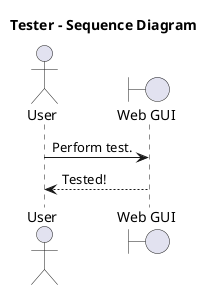 @startuml

title "Tester - Sequence Diagram"

actor User
boundary "Web GUI" as GUI

User -> GUI: Perform test.
GUI --> User: Tested!

@enduml
